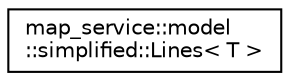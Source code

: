 digraph "Graphical Class Hierarchy"
{
 // LATEX_PDF_SIZE
  edge [fontname="Helvetica",fontsize="10",labelfontname="Helvetica",labelfontsize="10"];
  node [fontname="Helvetica",fontsize="10",shape=record];
  rankdir="LR";
  Node0 [label="map_service::model\l::simplified::Lines\< T \>",height=0.2,width=0.4,color="black", fillcolor="white", style="filled",URL="$structmap__service_1_1model_1_1simplified_1_1Lines.html",tooltip="Data structure representing line geometry for a specific type of object."];
}
